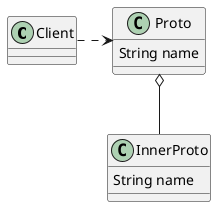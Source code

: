 @startuml

class Client
class Proto {
String name
}
class InnerProto {
String name
}
Proto o-- InnerProto
Client .> Proto

@enduml